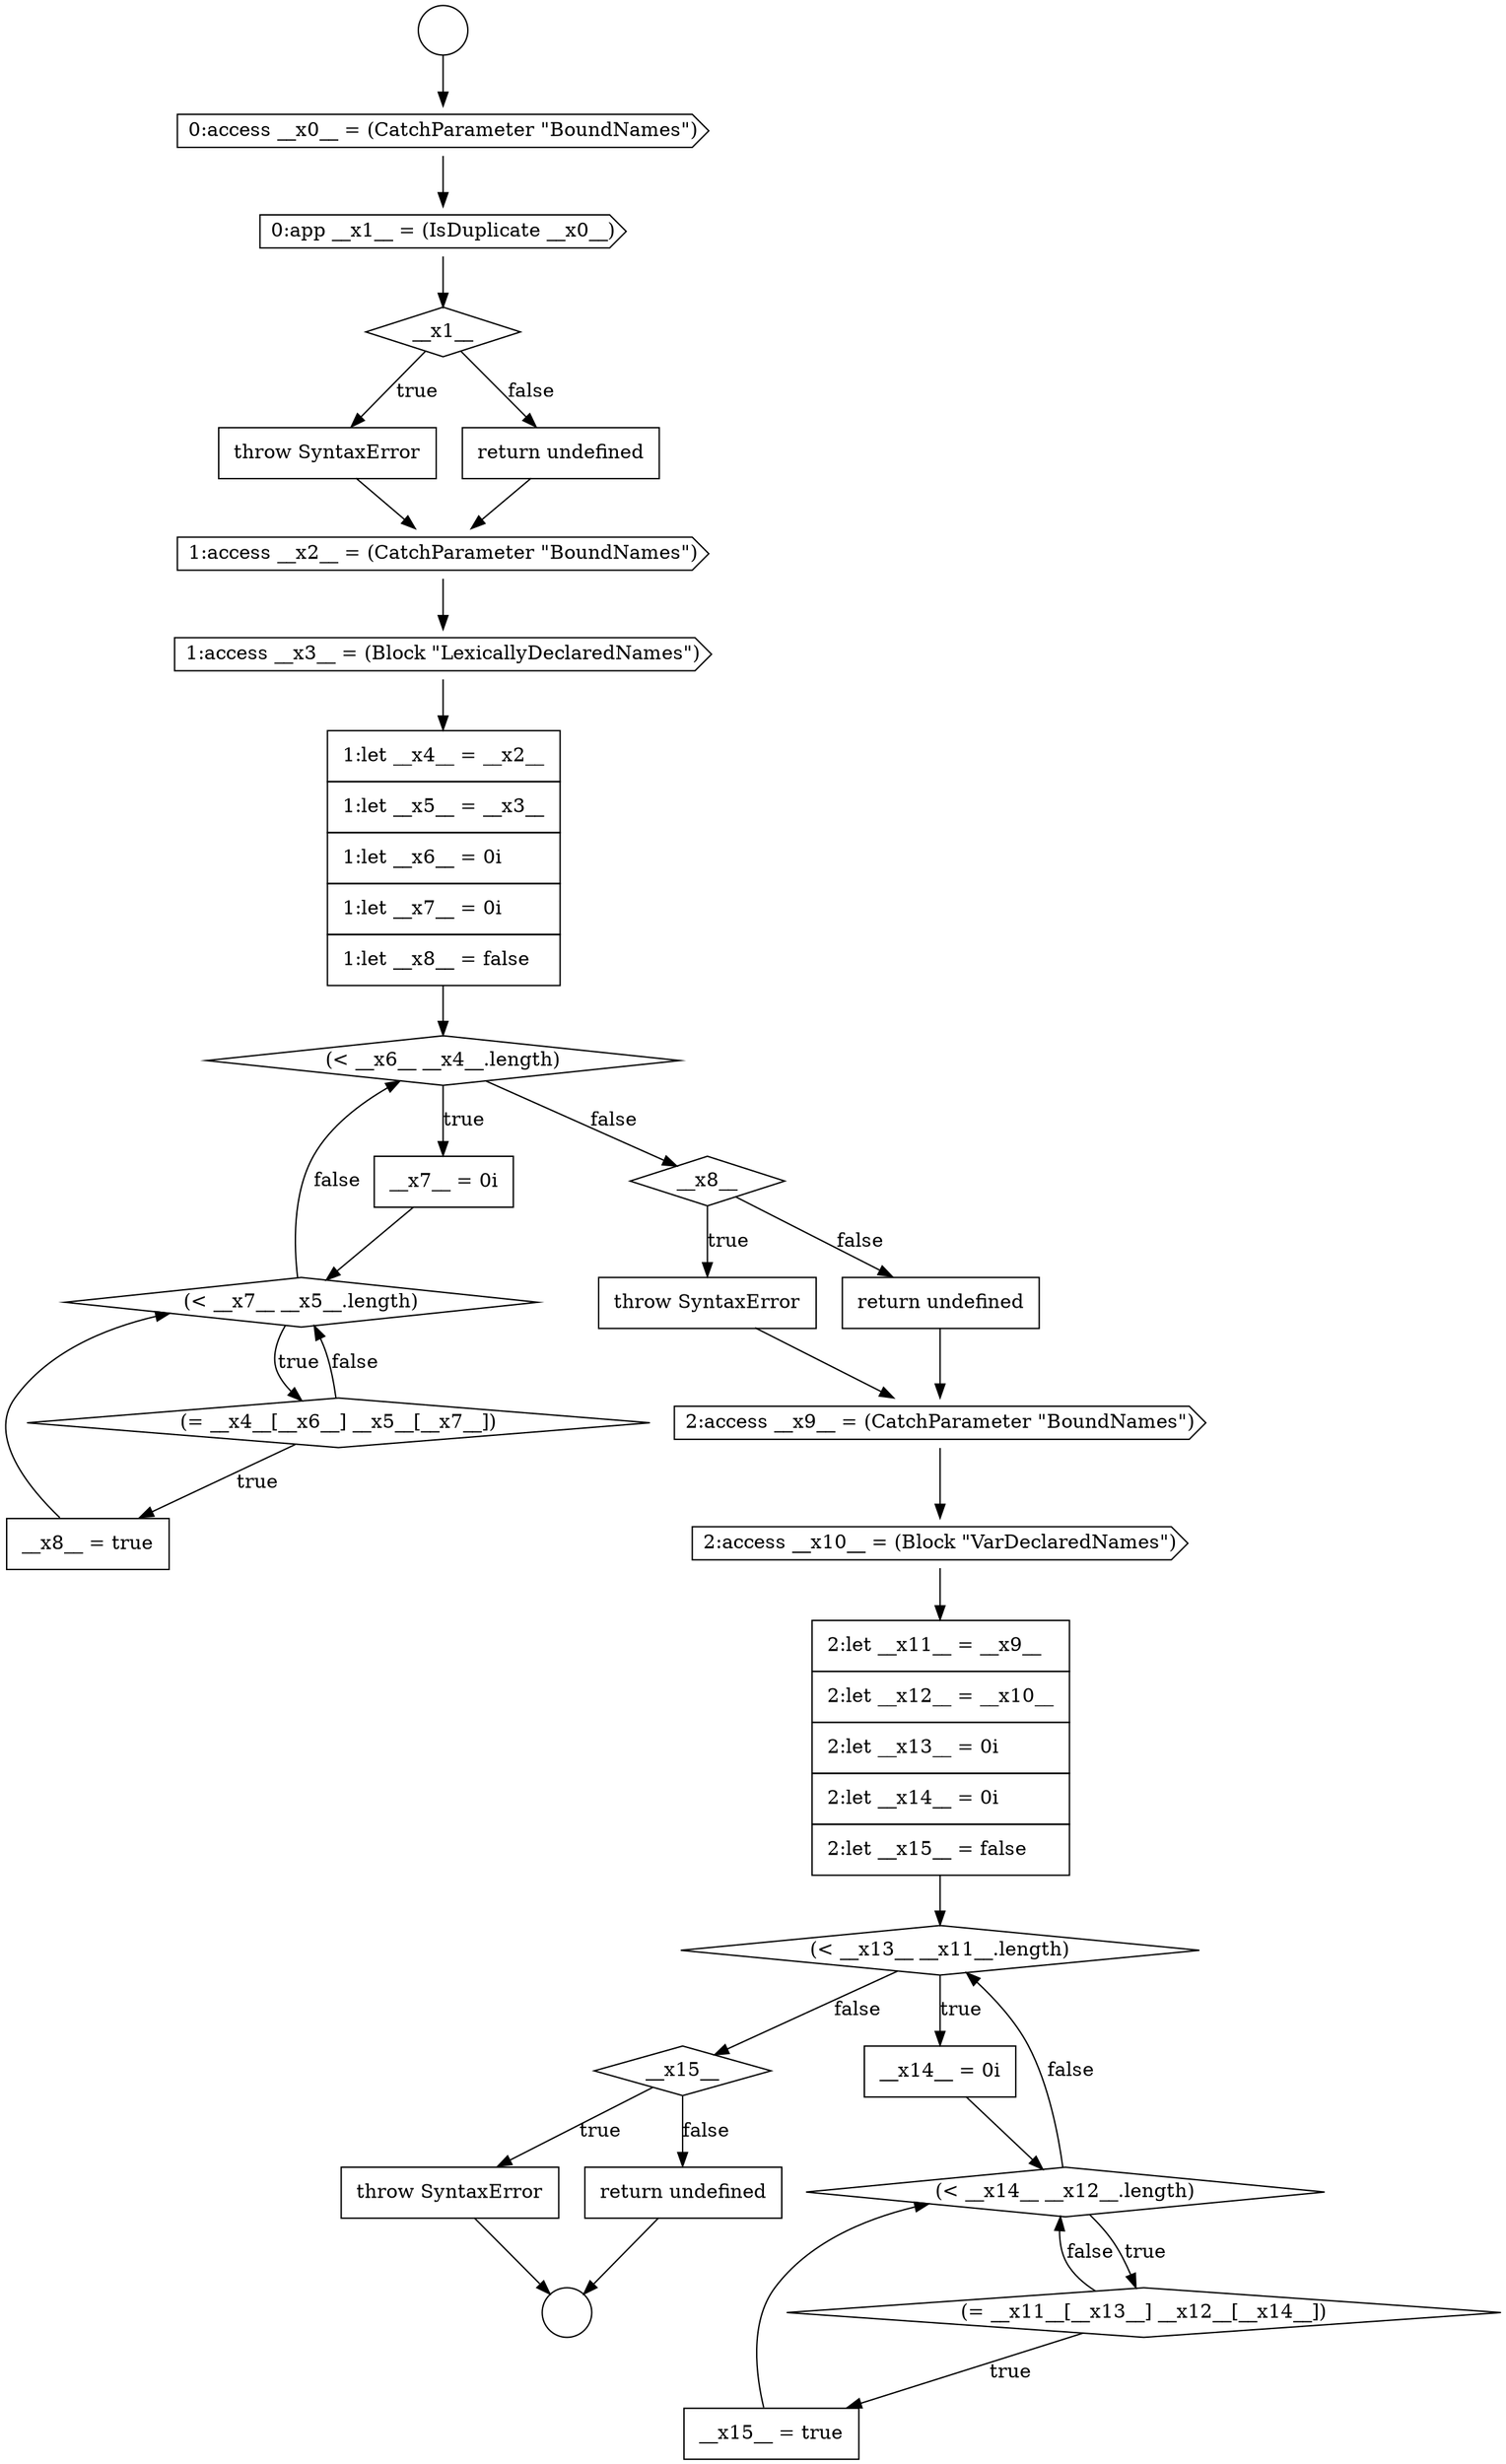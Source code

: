 digraph {
  node18684 [shape=diamond, label=<<font color="black">__x8__</font>> color="black" fillcolor="white" style=filled]
  node18674 [shape=none, margin=0, label=<<font color="black">
    <table border="0" cellborder="1" cellspacing="0" cellpadding="10">
      <tr><td align="left">throw SyntaxError</td></tr>
    </table>
  </font>> color="black" fillcolor="white" style=filled]
  node18681 [shape=diamond, label=<<font color="black">(&lt; __x7__ __x5__.length)</font>> color="black" fillcolor="white" style=filled]
  node18693 [shape=diamond, label=<<font color="black">(= __x11__[__x13__] __x12__[__x14__])</font>> color="black" fillcolor="white" style=filled]
  node18690 [shape=diamond, label=<<font color="black">(&lt; __x13__ __x11__.length)</font>> color="black" fillcolor="white" style=filled]
  node18673 [shape=diamond, label=<<font color="black">__x1__</font>> color="black" fillcolor="white" style=filled]
  node18697 [shape=none, margin=0, label=<<font color="black">
    <table border="0" cellborder="1" cellspacing="0" cellpadding="10">
      <tr><td align="left">return undefined</td></tr>
    </table>
  </font>> color="black" fillcolor="white" style=filled]
  node18682 [shape=diamond, label=<<font color="black">(= __x4__[__x6__] __x5__[__x7__])</font>> color="black" fillcolor="white" style=filled]
  node18695 [shape=diamond, label=<<font color="black">__x15__</font>> color="black" fillcolor="white" style=filled]
  node18686 [shape=none, margin=0, label=<<font color="black">
    <table border="0" cellborder="1" cellspacing="0" cellpadding="10">
      <tr><td align="left">return undefined</td></tr>
    </table>
  </font>> color="black" fillcolor="white" style=filled]
  node18676 [shape=cds, label=<<font color="black">1:access __x2__ = (CatchParameter &quot;BoundNames&quot;)</font>> color="black" fillcolor="white" style=filled]
  node18669 [shape=circle label=" " color="black" fillcolor="white" style=filled]
  node18683 [shape=none, margin=0, label=<<font color="black">
    <table border="0" cellborder="1" cellspacing="0" cellpadding="10">
      <tr><td align="left">__x8__ = true</td></tr>
    </table>
  </font>> color="black" fillcolor="white" style=filled]
  node18694 [shape=none, margin=0, label=<<font color="black">
    <table border="0" cellborder="1" cellspacing="0" cellpadding="10">
      <tr><td align="left">__x15__ = true</td></tr>
    </table>
  </font>> color="black" fillcolor="white" style=filled]
  node18675 [shape=none, margin=0, label=<<font color="black">
    <table border="0" cellborder="1" cellspacing="0" cellpadding="10">
      <tr><td align="left">return undefined</td></tr>
    </table>
  </font>> color="black" fillcolor="white" style=filled]
  node18691 [shape=none, margin=0, label=<<font color="black">
    <table border="0" cellborder="1" cellspacing="0" cellpadding="10">
      <tr><td align="left">__x14__ = 0i</td></tr>
    </table>
  </font>> color="black" fillcolor="white" style=filled]
  node18678 [shape=none, margin=0, label=<<font color="black">
    <table border="0" cellborder="1" cellspacing="0" cellpadding="10">
      <tr><td align="left">1:let __x4__ = __x2__</td></tr>
      <tr><td align="left">1:let __x5__ = __x3__</td></tr>
      <tr><td align="left">1:let __x6__ = 0i</td></tr>
      <tr><td align="left">1:let __x7__ = 0i</td></tr>
      <tr><td align="left">1:let __x8__ = false</td></tr>
    </table>
  </font>> color="black" fillcolor="white" style=filled]
  node18671 [shape=cds, label=<<font color="black">0:access __x0__ = (CatchParameter &quot;BoundNames&quot;)</font>> color="black" fillcolor="white" style=filled]
  node18688 [shape=cds, label=<<font color="black">2:access __x10__ = (Block &quot;VarDeclaredNames&quot;)</font>> color="black" fillcolor="white" style=filled]
  node18677 [shape=cds, label=<<font color="black">1:access __x3__ = (Block &quot;LexicallyDeclaredNames&quot;)</font>> color="black" fillcolor="white" style=filled]
  node18696 [shape=none, margin=0, label=<<font color="black">
    <table border="0" cellborder="1" cellspacing="0" cellpadding="10">
      <tr><td align="left">throw SyntaxError</td></tr>
    </table>
  </font>> color="black" fillcolor="white" style=filled]
  node18685 [shape=none, margin=0, label=<<font color="black">
    <table border="0" cellborder="1" cellspacing="0" cellpadding="10">
      <tr><td align="left">throw SyntaxError</td></tr>
    </table>
  </font>> color="black" fillcolor="white" style=filled]
  node18672 [shape=cds, label=<<font color="black">0:app __x1__ = (IsDuplicate __x0__)</font>> color="black" fillcolor="white" style=filled]
  node18689 [shape=none, margin=0, label=<<font color="black">
    <table border="0" cellborder="1" cellspacing="0" cellpadding="10">
      <tr><td align="left">2:let __x11__ = __x9__</td></tr>
      <tr><td align="left">2:let __x12__ = __x10__</td></tr>
      <tr><td align="left">2:let __x13__ = 0i</td></tr>
      <tr><td align="left">2:let __x14__ = 0i</td></tr>
      <tr><td align="left">2:let __x15__ = false</td></tr>
    </table>
  </font>> color="black" fillcolor="white" style=filled]
  node18680 [shape=none, margin=0, label=<<font color="black">
    <table border="0" cellborder="1" cellspacing="0" cellpadding="10">
      <tr><td align="left">__x7__ = 0i</td></tr>
    </table>
  </font>> color="black" fillcolor="white" style=filled]
  node18679 [shape=diamond, label=<<font color="black">(&lt; __x6__ __x4__.length)</font>> color="black" fillcolor="white" style=filled]
  node18692 [shape=diamond, label=<<font color="black">(&lt; __x14__ __x12__.length)</font>> color="black" fillcolor="white" style=filled]
  node18687 [shape=cds, label=<<font color="black">2:access __x9__ = (CatchParameter &quot;BoundNames&quot;)</font>> color="black" fillcolor="white" style=filled]
  node18670 [shape=circle label=" " color="black" fillcolor="white" style=filled]
  node18674 -> node18676 [ color="black"]
  node18686 -> node18687 [ color="black"]
  node18684 -> node18685 [label=<<font color="black">true</font>> color="black"]
  node18684 -> node18686 [label=<<font color="black">false</font>> color="black"]
  node18669 -> node18671 [ color="black"]
  node18673 -> node18674 [label=<<font color="black">true</font>> color="black"]
  node18673 -> node18675 [label=<<font color="black">false</font>> color="black"]
  node18672 -> node18673 [ color="black"]
  node18680 -> node18681 [ color="black"]
  node18683 -> node18681 [ color="black"]
  node18691 -> node18692 [ color="black"]
  node18679 -> node18680 [label=<<font color="black">true</font>> color="black"]
  node18679 -> node18684 [label=<<font color="black">false</font>> color="black"]
  node18696 -> node18670 [ color="black"]
  node18671 -> node18672 [ color="black"]
  node18695 -> node18696 [label=<<font color="black">true</font>> color="black"]
  node18695 -> node18697 [label=<<font color="black">false</font>> color="black"]
  node18685 -> node18687 [ color="black"]
  node18688 -> node18689 [ color="black"]
  node18676 -> node18677 [ color="black"]
  node18697 -> node18670 [ color="black"]
  node18682 -> node18683 [label=<<font color="black">true</font>> color="black"]
  node18682 -> node18681 [label=<<font color="black">false</font>> color="black"]
  node18678 -> node18679 [ color="black"]
  node18693 -> node18694 [label=<<font color="black">true</font>> color="black"]
  node18693 -> node18692 [label=<<font color="black">false</font>> color="black"]
  node18687 -> node18688 [ color="black"]
  node18689 -> node18690 [ color="black"]
  node18675 -> node18676 [ color="black"]
  node18690 -> node18691 [label=<<font color="black">true</font>> color="black"]
  node18690 -> node18695 [label=<<font color="black">false</font>> color="black"]
  node18681 -> node18682 [label=<<font color="black">true</font>> color="black"]
  node18681 -> node18679 [label=<<font color="black">false</font>> color="black"]
  node18694 -> node18692 [ color="black"]
  node18677 -> node18678 [ color="black"]
  node18692 -> node18693 [label=<<font color="black">true</font>> color="black"]
  node18692 -> node18690 [label=<<font color="black">false</font>> color="black"]
}
